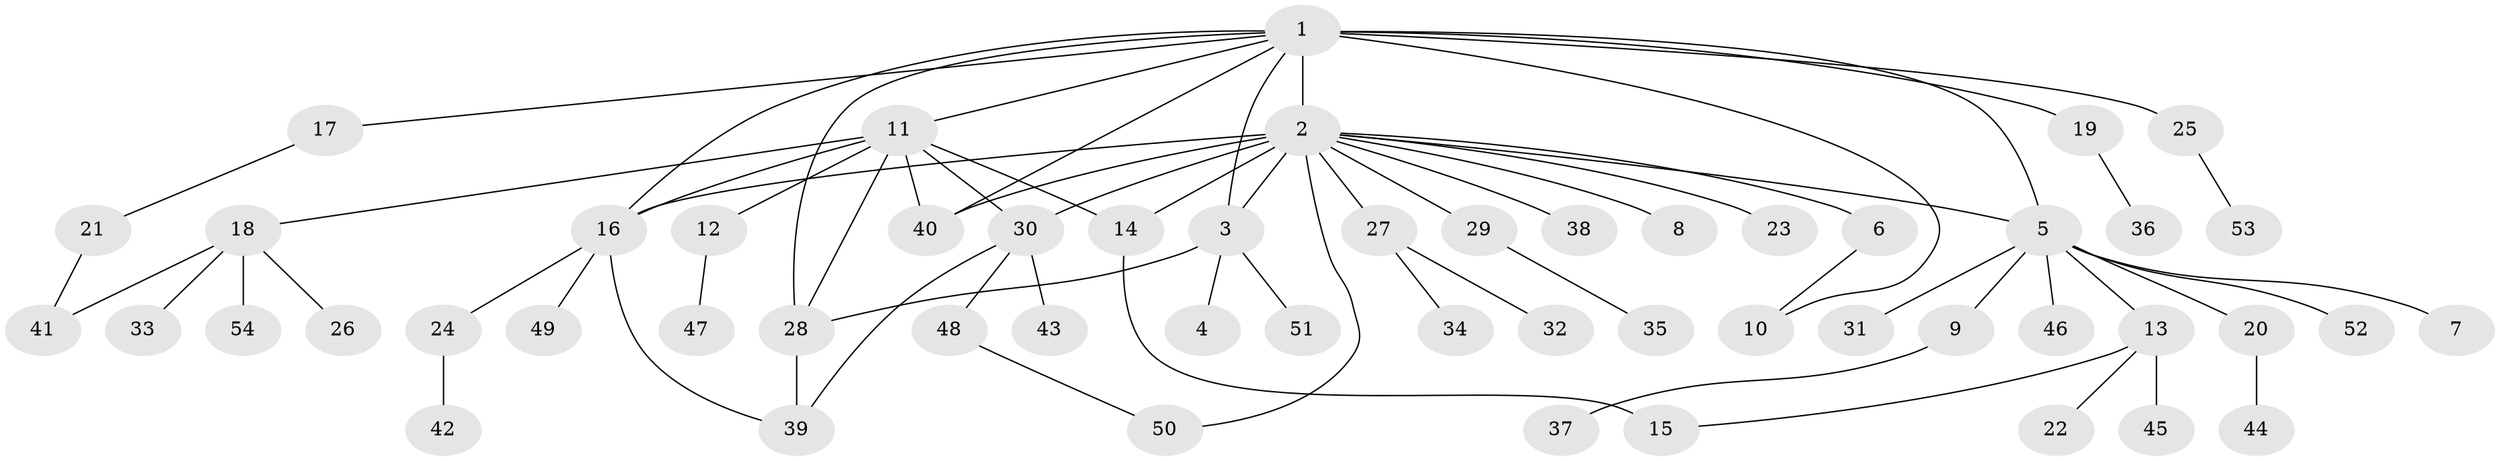 // original degree distribution, {2: 0.24074074074074073, 28: 0.009259259259259259, 4: 0.037037037037037035, 8: 0.027777777777777776, 3: 0.12962962962962962, 1: 0.5092592592592593, 11: 0.018518518518518517, 6: 0.018518518518518517, 5: 0.009259259259259259}
// Generated by graph-tools (version 1.1) at 2025/35/03/09/25 02:35:19]
// undirected, 54 vertices, 69 edges
graph export_dot {
graph [start="1"]
  node [color=gray90,style=filled];
  1;
  2;
  3;
  4;
  5;
  6;
  7;
  8;
  9;
  10;
  11;
  12;
  13;
  14;
  15;
  16;
  17;
  18;
  19;
  20;
  21;
  22;
  23;
  24;
  25;
  26;
  27;
  28;
  29;
  30;
  31;
  32;
  33;
  34;
  35;
  36;
  37;
  38;
  39;
  40;
  41;
  42;
  43;
  44;
  45;
  46;
  47;
  48;
  49;
  50;
  51;
  52;
  53;
  54;
  1 -- 2 [weight=13.0];
  1 -- 3 [weight=1.0];
  1 -- 5 [weight=1.0];
  1 -- 10 [weight=1.0];
  1 -- 11 [weight=2.0];
  1 -- 16 [weight=1.0];
  1 -- 17 [weight=1.0];
  1 -- 19 [weight=1.0];
  1 -- 25 [weight=2.0];
  1 -- 28 [weight=1.0];
  1 -- 40 [weight=1.0];
  2 -- 3 [weight=1.0];
  2 -- 5 [weight=1.0];
  2 -- 6 [weight=1.0];
  2 -- 8 [weight=1.0];
  2 -- 14 [weight=1.0];
  2 -- 16 [weight=1.0];
  2 -- 23 [weight=1.0];
  2 -- 27 [weight=1.0];
  2 -- 29 [weight=1.0];
  2 -- 30 [weight=1.0];
  2 -- 38 [weight=1.0];
  2 -- 40 [weight=1.0];
  2 -- 50 [weight=1.0];
  3 -- 4 [weight=3.0];
  3 -- 28 [weight=1.0];
  3 -- 51 [weight=1.0];
  5 -- 7 [weight=1.0];
  5 -- 9 [weight=1.0];
  5 -- 13 [weight=1.0];
  5 -- 20 [weight=2.0];
  5 -- 31 [weight=1.0];
  5 -- 46 [weight=1.0];
  5 -- 52 [weight=1.0];
  6 -- 10 [weight=1.0];
  9 -- 37 [weight=1.0];
  11 -- 12 [weight=1.0];
  11 -- 14 [weight=1.0];
  11 -- 16 [weight=1.0];
  11 -- 18 [weight=1.0];
  11 -- 28 [weight=2.0];
  11 -- 30 [weight=1.0];
  11 -- 40 [weight=1.0];
  12 -- 47 [weight=2.0];
  13 -- 15 [weight=1.0];
  13 -- 22 [weight=1.0];
  13 -- 45 [weight=2.0];
  14 -- 15 [weight=2.0];
  16 -- 24 [weight=1.0];
  16 -- 39 [weight=1.0];
  16 -- 49 [weight=2.0];
  17 -- 21 [weight=1.0];
  18 -- 26 [weight=1.0];
  18 -- 33 [weight=1.0];
  18 -- 41 [weight=1.0];
  18 -- 54 [weight=1.0];
  19 -- 36 [weight=1.0];
  20 -- 44 [weight=1.0];
  21 -- 41 [weight=1.0];
  24 -- 42 [weight=1.0];
  25 -- 53 [weight=1.0];
  27 -- 32 [weight=1.0];
  27 -- 34 [weight=1.0];
  28 -- 39 [weight=1.0];
  29 -- 35 [weight=1.0];
  30 -- 39 [weight=1.0];
  30 -- 43 [weight=2.0];
  30 -- 48 [weight=1.0];
  48 -- 50 [weight=1.0];
}
